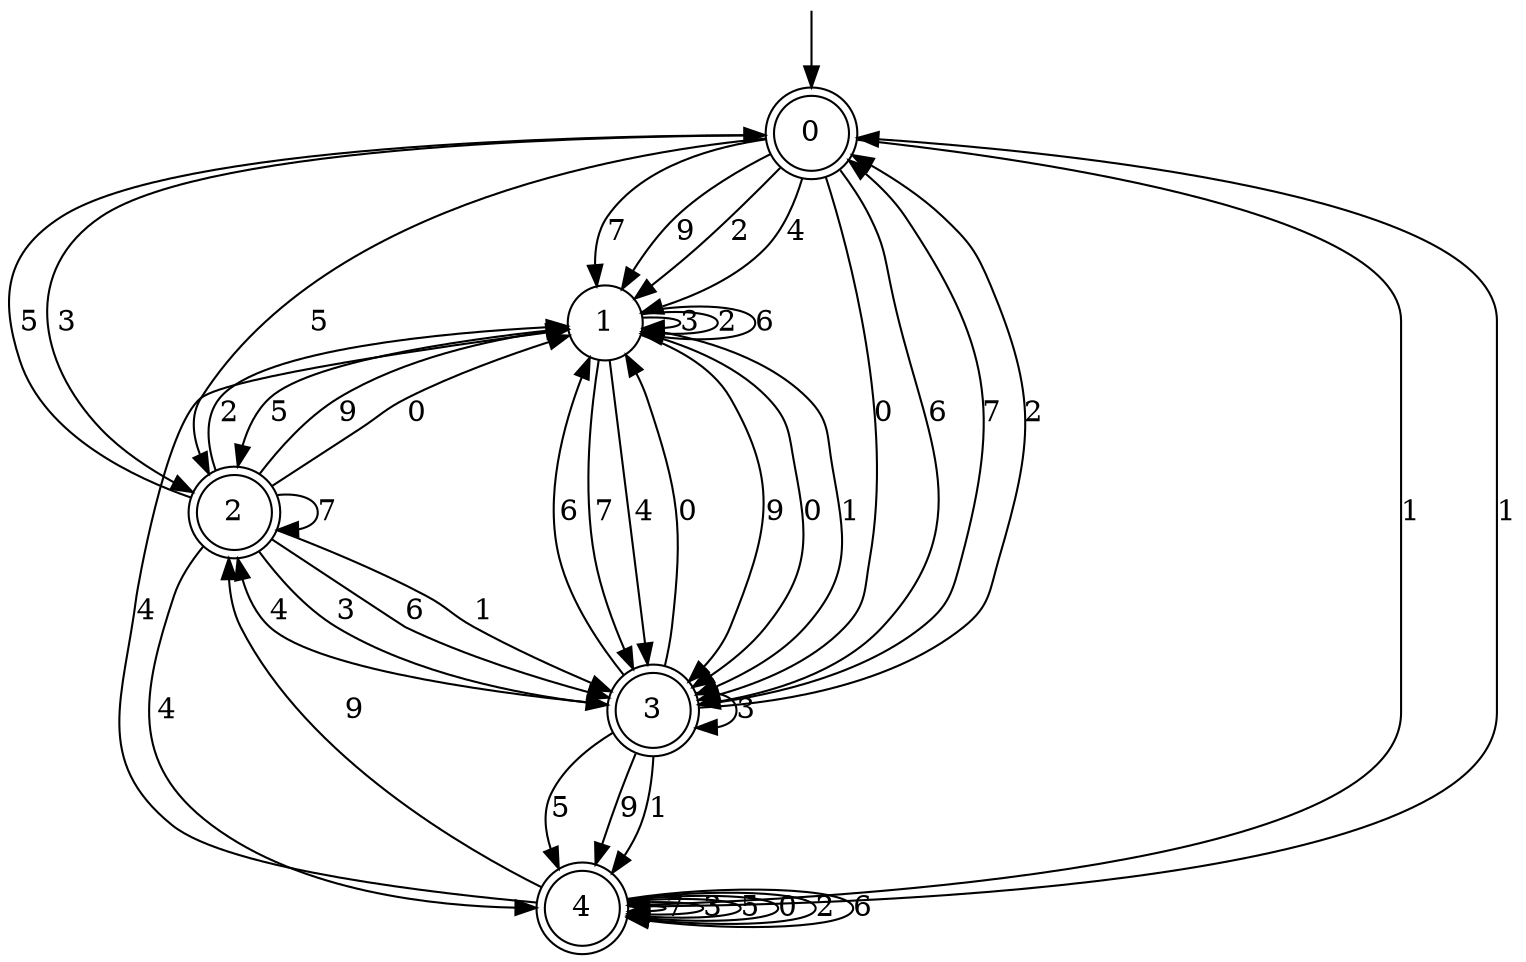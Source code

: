 digraph g {

	s0 [shape="doublecircle" label="0"];
	s1 [shape="circle" label="1"];
	s2 [shape="doublecircle" label="2"];
	s3 [shape="doublecircle" label="3"];
	s4 [shape="doublecircle" label="4"];
	s0 -> s1 [label="4"];
	s0 -> s1 [label="7"];
	s0 -> s2 [label="3"];
	s0 -> s2 [label="5"];
	s0 -> s1 [label="9"];
	s0 -> s3 [label="0"];
	s0 -> s1 [label="2"];
	s0 -> s3 [label="6"];
	s0 -> s4 [label="1"];
	s1 -> s3 [label="4"];
	s1 -> s3 [label="7"];
	s1 -> s1 [label="3"];
	s1 -> s2 [label="5"];
	s1 -> s3 [label="9"];
	s1 -> s3 [label="0"];
	s1 -> s1 [label="2"];
	s1 -> s1 [label="6"];
	s1 -> s3 [label="1"];
	s2 -> s4 [label="4"];
	s2 -> s2 [label="7"];
	s2 -> s3 [label="3"];
	s2 -> s0 [label="5"];
	s2 -> s1 [label="9"];
	s2 -> s1 [label="0"];
	s2 -> s1 [label="2"];
	s2 -> s3 [label="6"];
	s2 -> s3 [label="1"];
	s3 -> s2 [label="4"];
	s3 -> s0 [label="7"];
	s3 -> s3 [label="3"];
	s3 -> s4 [label="5"];
	s3 -> s4 [label="9"];
	s3 -> s1 [label="0"];
	s3 -> s0 [label="2"];
	s3 -> s1 [label="6"];
	s3 -> s4 [label="1"];
	s4 -> s1 [label="4"];
	s4 -> s4 [label="7"];
	s4 -> s4 [label="3"];
	s4 -> s4 [label="5"];
	s4 -> s2 [label="9"];
	s4 -> s4 [label="0"];
	s4 -> s4 [label="2"];
	s4 -> s4 [label="6"];
	s4 -> s0 [label="1"];

__start0 [label="" shape="none" width="0" height="0"];
__start0 -> s0;

}
